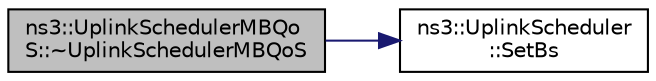 digraph "ns3::UplinkSchedulerMBQoS::~UplinkSchedulerMBQoS"
{
 // LATEX_PDF_SIZE
  edge [fontname="Helvetica",fontsize="10",labelfontname="Helvetica",labelfontsize="10"];
  node [fontname="Helvetica",fontsize="10",shape=record];
  rankdir="LR";
  Node1 [label="ns3::UplinkSchedulerMBQo\lS::~UplinkSchedulerMBQoS",height=0.2,width=0.4,color="black", fillcolor="grey75", style="filled", fontcolor="black",tooltip=" "];
  Node1 -> Node2 [color="midnightblue",fontsize="10",style="solid",fontname="Helvetica"];
  Node2 [label="ns3::UplinkScheduler\l::SetBs",height=0.2,width=0.4,color="black", fillcolor="white", style="filled",URL="$classns3_1_1_uplink_scheduler.html#a28a8d5aa6e61d4ea91388ac3c76e759f",tooltip="Set base station device."];
}
